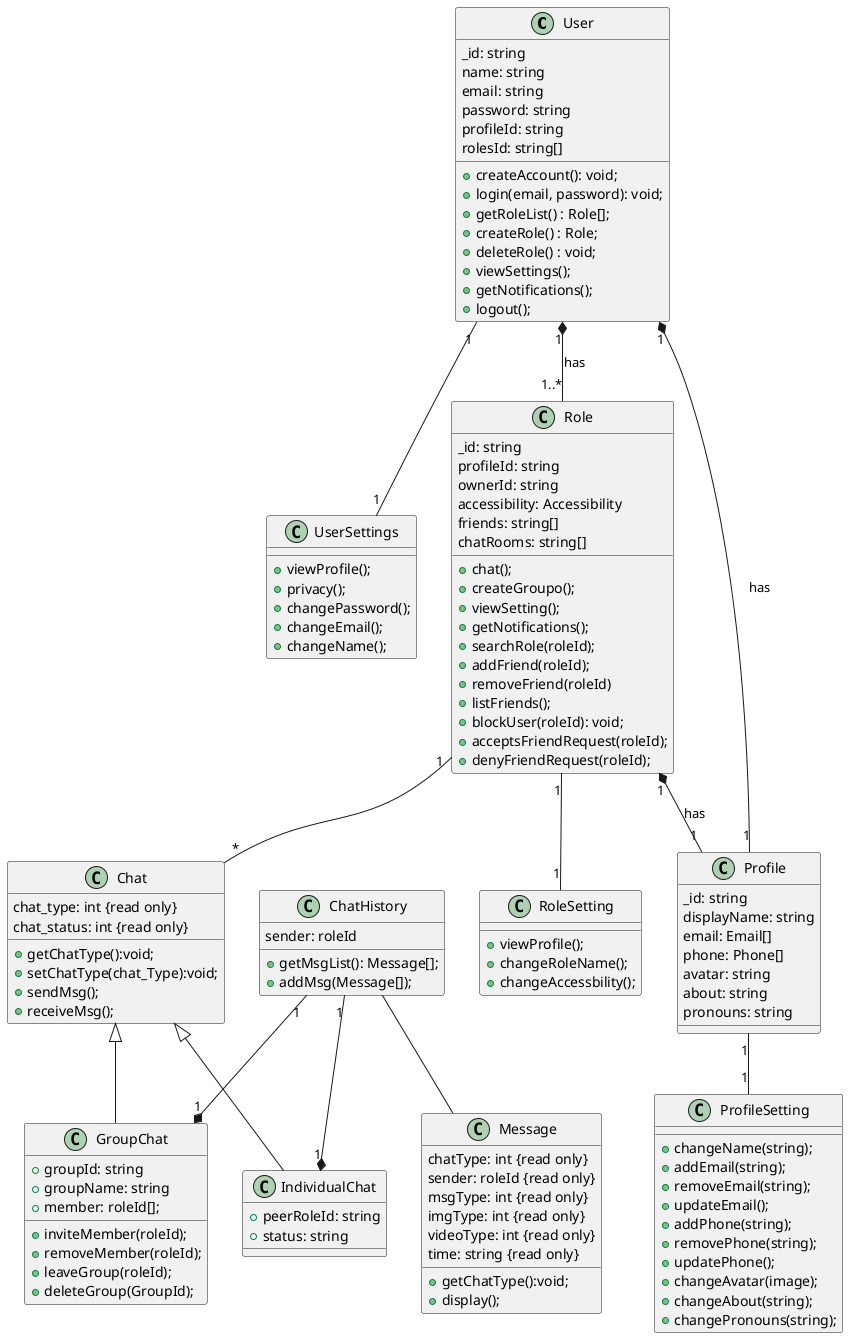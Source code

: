 @startuml
class User {
    _id: string
    name: string
    email: string
    password: string
    profileId: string
    rolesId: string[]

    +createAccount(): void;
    +login(email, password): void;
    +getRoleList() : Role[];
    +createRole() : Role;
    +deleteRole() : void;
    +viewSettings();
    +getNotifications();
    +logout();
}
class  UserSettings {
  +viewProfile();
  +privacy();
  +changePassword();
  +changeEmail();
  +changeName();
}

class Role {
    _id: string
    profileId: string
    ownerId: string
    accessibility: Accessibility
    friends: string[]
    chatRooms: string[]

    +chat();
    +createGroupo();
    +viewSetting();
    +getNotifications();
    +searchRole(roleId);
    +addFriend(roleId);
    +removeFriend(roleId)
    +listFriends();
    +blockUser(roleId): void;
    +acceptsFriendRequest(roleId);
    +denyFriendRequest(roleId);
}

class RoleSetting{
  +viewProfile();
  +changeRoleName();
  +changeAccessbility();
}

class Profile {
    _id: string
    displayName: string
    email: Email[]
    phone: Phone[]
    avatar: string
    about: string
    pronouns: string
}
class ProfileSetting{
  +changeName(string);
  +addEmail(string);
  +removeEmail(string);
  +updateEmail();
  +addPhone(string);
  +removePhone(string);
  +updatePhone();
  +changeAvatar(image);
  +changeAbout(string);
  +changePronouns(string);
}

class Chat{
  chat_type: int {read only}
  chat_status: int {read only}
  +getChatType():void;
  +setChatType(chat_Type):void;  
  +sendMsg();
  +receiveMsg();
}

class IndividualChat{
  +peerRoleId: string
  +status: string
}

class GroupChat{
  +groupId: string
  +groupName: string
  +member: roleId[];

  +inviteMember(roleId);
  +removeMember(roleId);
  +leaveGroup(roleId);
  +deleteGroup(GroupId);
}

class ChatHistory{
  sender: roleId
  +getMsgList(): Message[];
  +addMsg(Message[]);
}

class Message{
  chatType: int {read only}
  sender: roleId {read only}
  msgType: int {read only}
  imgType: int {read only}
  videoType: int {read only}
  time: string {read only}
  +getChatType():void;
  +display();
}

ChatHistory "1" --* "1" GroupChat
ChatHistory "1" --* "1" IndividualChat
ChatHistory  -- Message

Chat <|-- GroupChat
Chat <|-- IndividualChat

Role "1" -- "*" Chat
User "1" *-- "1..*" Role : has
User "1" *-- "1" Profile : has
Role "1" *-- "1" Profile : has

User "1" -- "1" UserSettings 
Role "1" -- "1" RoleSetting 
Profile "1" -- "1" ProfileSetting 

@enduml
